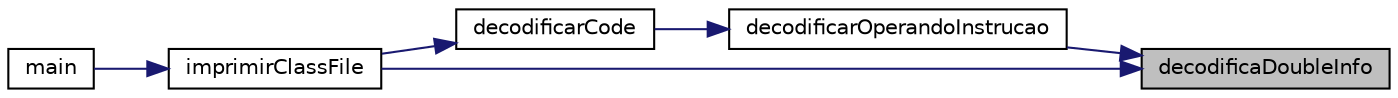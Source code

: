 digraph "decodificaDoubleInfo"
{
 // LATEX_PDF_SIZE
  edge [fontname="Helvetica",fontsize="10",labelfontname="Helvetica",labelfontsize="10"];
  node [fontname="Helvetica",fontsize="10",shape=record];
  rankdir="RL";
  Node1 [label="decodificaDoubleInfo",height=0.2,width=0.4,color="black", fillcolor="grey75", style="filled", fontcolor="black",tooltip="Função para decodificar uma entrada double na constant pool."];
  Node1 -> Node2 [dir="back",color="midnightblue",fontsize="10",style="solid",fontname="Helvetica"];
  Node2 [label="decodificarOperandoInstrucao",height=0.2,width=0.4,color="black", fillcolor="white", style="filled",URL="$leitor_8c.html#aeaa54f6e39aaf8b1e3fb761c97e2c7ea",tooltip="Função para decodificar os argumentos de uma instrução."];
  Node2 -> Node3 [dir="back",color="midnightblue",fontsize="10",style="solid",fontname="Helvetica"];
  Node3 [label="decodificarCode",height=0.2,width=0.4,color="black", fillcolor="white", style="filled",URL="$leitor_8c.html#a17c7bcbe9079ec699df46cfb4471660d",tooltip="Função para decodificar o atributo Code de um método."];
  Node3 -> Node4 [dir="back",color="midnightblue",fontsize="10",style="solid",fontname="Helvetica"];
  Node4 [label="imprimirClassFile",height=0.2,width=0.4,color="black", fillcolor="white", style="filled",URL="$leitor_8c.html#a08eb19cb2eaa414dc427e87098c7d84d",tooltip="Função para imprimir um arquivo .class lido."];
  Node4 -> Node5 [dir="back",color="midnightblue",fontsize="10",style="solid",fontname="Helvetica"];
  Node5 [label="main",height=0.2,width=0.4,color="black", fillcolor="white", style="filled",URL="$main_8c.html#abf9e6b7e6f15df4b525a2e7705ba3089",tooltip="Função main do programa."];
  Node1 -> Node4 [dir="back",color="midnightblue",fontsize="10",style="solid",fontname="Helvetica"];
}
